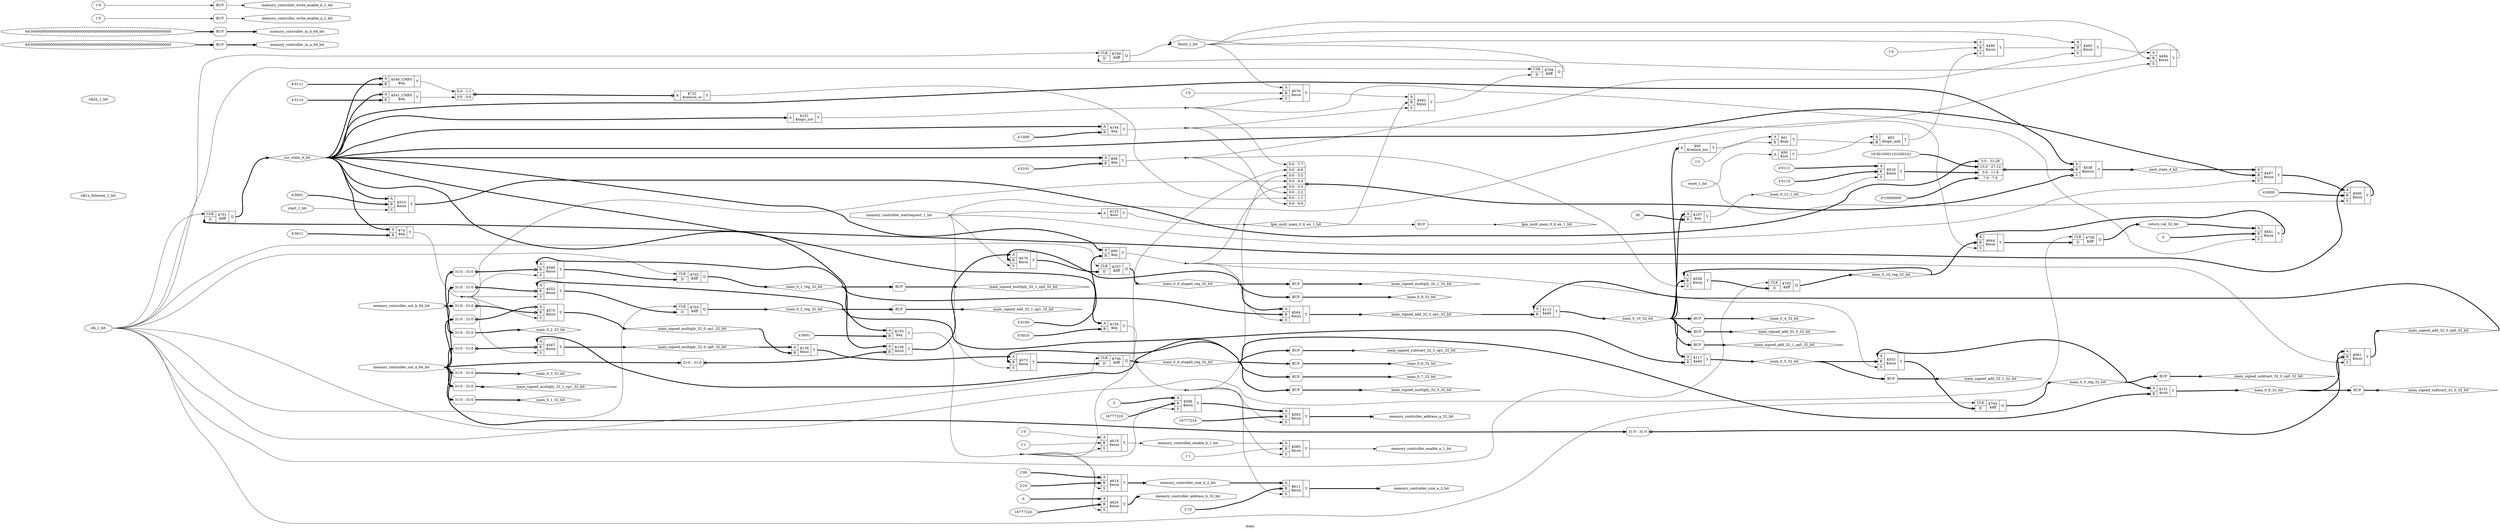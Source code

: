 digraph "main" {
label="main";
rankdir="LR";
remincross=true;
n36 [ shape=octagon, label="clk_1_bit", color="black", fontcolor="black" ];
n37 [ shape=octagon, label="clk1x_follower_1_bit", color="black", fontcolor="black" ];
n38 [ shape=octagon, label="clk2x_1_bit", color="black", fontcolor="black" ];
n39 [ shape=diamond, label="cur_state_4_bit", color="black", fontcolor="black" ];
n40 [ shape=octagon, label="finish_1_bit", color="black", fontcolor="black" ];
n41 [ shape=diamond, label="lpm_mult_main_0_6_en_1_bit", color="black", fontcolor="black" ];
n42 [ shape=diamond, label="lpm_mult_main_0_9_en_1_bit", color="black", fontcolor="black" ];
n43 [ shape=diamond, label="main_0_1_32_bit", color="black", fontcolor="black" ];
n44 [ shape=diamond, label="main_0_10_32_bit", color="black", fontcolor="black" ];
n45 [ shape=diamond, label="main_0_10_reg_32_bit", color="black", fontcolor="black" ];
n46 [ shape=diamond, label="main_0_12_1_bit", color="black", fontcolor="black" ];
n47 [ shape=diamond, label="main_0_1_reg_32_bit", color="black", fontcolor="black" ];
n48 [ shape=diamond, label="main_0_2_32_bit", color="black", fontcolor="black" ];
n49 [ shape=diamond, label="main_0_2_reg_32_bit", color="black", fontcolor="black" ];
n50 [ shape=diamond, label="main_0_3_32_bit", color="black", fontcolor="black" ];
n51 [ shape=diamond, label="main_0_4_32_bit", color="black", fontcolor="black" ];
n52 [ shape=diamond, label="main_0_5_32_bit", color="black", fontcolor="black" ];
n53 [ shape=diamond, label="main_0_5_reg_32_bit", color="black", fontcolor="black" ];
n54 [ shape=diamond, label="main_0_6_32_bit", color="black", fontcolor="black" ];
n55 [ shape=diamond, label="main_0_6_stage0_reg_32_bit", color="black", fontcolor="black" ];
n56 [ shape=diamond, label="main_0_7_32_bit", color="black", fontcolor="black" ];
n57 [ shape=diamond, label="main_0_8_32_bit", color="black", fontcolor="black" ];
n58 [ shape=diamond, label="main_0_9_32_bit", color="black", fontcolor="black" ];
n59 [ shape=diamond, label="main_0_9_stage0_reg_32_bit", color="black", fontcolor="black" ];
n60 [ shape=diamond, label="main_signed_add_32_0_32_bit", color="black", fontcolor="black" ];
n61 [ shape=diamond, label="main_signed_add_32_0_op0_32_bit", color="black", fontcolor="black" ];
n62 [ shape=diamond, label="main_signed_add_32_0_op1_32_bit", color="black", fontcolor="black" ];
n63 [ shape=diamond, label="main_signed_add_32_1_32_bit", color="black", fontcolor="black" ];
n64 [ shape=diamond, label="main_signed_add_32_1_op0_32_bit", color="black", fontcolor="black" ];
n65 [ shape=diamond, label="main_signed_add_32_1_op1_32_bit", color="black", fontcolor="black" ];
n66 [ shape=diamond, label="main_signed_multiply_32_0_32_bit", color="black", fontcolor="black" ];
n67 [ shape=diamond, label="main_signed_multiply_32_0_op0_32_bit", color="black", fontcolor="black" ];
n68 [ shape=diamond, label="main_signed_multiply_32_0_op1_32_bit", color="black", fontcolor="black" ];
n69 [ shape=diamond, label="main_signed_multiply_32_1_32_bit", color="black", fontcolor="black" ];
n70 [ shape=diamond, label="main_signed_multiply_32_1_op0_32_bit", color="black", fontcolor="black" ];
n71 [ shape=diamond, label="main_signed_multiply_32_1_op1_32_bit", color="black", fontcolor="black" ];
n72 [ shape=diamond, label="main_signed_subtract_32_0_32_bit", color="black", fontcolor="black" ];
n73 [ shape=diamond, label="main_signed_subtract_32_0_op0_32_bit", color="black", fontcolor="black" ];
n74 [ shape=diamond, label="main_signed_subtract_32_0_op1_32_bit", color="black", fontcolor="black" ];
n75 [ shape=octagon, label="memory_controller_address_a_32_bit", color="black", fontcolor="black" ];
n76 [ shape=octagon, label="memory_controller_address_b_32_bit", color="black", fontcolor="black" ];
n77 [ shape=octagon, label="memory_controller_enable_a_1_bit", color="black", fontcolor="black" ];
n78 [ shape=octagon, label="memory_controller_enable_b_1_bit", color="black", fontcolor="black" ];
n79 [ shape=octagon, label="memory_controller_in_a_64_bit", color="black", fontcolor="black" ];
n80 [ shape=octagon, label="memory_controller_in_b_64_bit", color="black", fontcolor="black" ];
n81 [ shape=octagon, label="memory_controller_out_a_64_bit", color="black", fontcolor="black" ];
n82 [ shape=octagon, label="memory_controller_out_b_64_bit", color="black", fontcolor="black" ];
n83 [ shape=octagon, label="memory_controller_size_a_2_bit", color="black", fontcolor="black" ];
n84 [ shape=octagon, label="memory_controller_size_b_2_bit", color="black", fontcolor="black" ];
n85 [ shape=octagon, label="memory_controller_waitrequest_1_bit", color="black", fontcolor="black" ];
n86 [ shape=octagon, label="memory_controller_write_enable_a_1_bit", color="black", fontcolor="black" ];
n87 [ shape=octagon, label="memory_controller_write_enable_b_1_bit", color="black", fontcolor="black" ];
n88 [ shape=diamond, label="next_state_4_bit", color="black", fontcolor="black" ];
n89 [ shape=octagon, label="reset_1_bit", color="black", fontcolor="black" ];
n90 [ shape=octagon, label="return_val_32_bit", color="black", fontcolor="black" ];
n91 [ shape=octagon, label="start_1_bit", color="black", fontcolor="black" ];
c95 [ shape=record, label="{{<p92> A|<p93> B}|$113\n$add|{<p94> Y}}" ];
c96 [ shape=record, label="{{<p92> A|<p93> B}|$117\n$add|{<p94> Y}}" ];
c97 [ shape=record, label="{{<p92> A}|$722\n$reduce_or|{<p94> Y}}" ];
x0 [ shape=record, style=rounded, label="<s1> 0:0 - 1:1 |<s0> 0:0 - 0:0 " ];
x0:e -> c97:p92:w [arrowhead=odiamond, arrowtail=odiamond, dir=both, color="black", style="setlinewidth(3)", label=""];
v1 [ label="4'0101" ];
c98 [ shape=record, label="{{<p92> A|<p93> B}|$58\n$eq|{<p94> Y}}" ];
c99 [ shape=record, label="{{<p92> A}|$59\n$not|{<p94> Y}}" ];
v2 [ label="4'0011" ];
c100 [ shape=record, label="{{<p92> A|<p93> B}|$74\n$eq|{<p94> Y}}" ];
v3 [ label="4'0100" ];
c101 [ shape=record, label="{{<p92> A|<p93> B}|$90\n$eq|{<p94> Y}}" ];
v4 [ label="30" ];
c102 [ shape=record, label="{{<p92> A|<p93> B}|$107\n$eq|{<p94> Y}}" ];
c103 [ shape=record, label="{{<p92> A}|$123\n$not|{<p94> Y}}" ];
c104 [ shape=record, label="{{<p92> A}|$141\n$logic_not|{<p94> Y}}" ];
v5 [ label="4'1000" ];
c105 [ shape=record, label="{{<p92> A|<p93> B}|$144\n$eq|{<p94> Y}}" ];
v6 [ label="4'0001" ];
c106 [ shape=record, label="{{<p92> A|<p93> B}|$153\n$eq|{<p94> Y}}" ];
v7 [ label="4'0010" ];
c107 [ shape=record, label="{{<p92> A|<p93> B}|$154\n$eq|{<p94> Y}}" ];
v8 [ label="1'x" ];
c108 [ shape=record, label="{{<p92> A|<p93> B}|$61\n$eqx|{<p94> Y}}" ];
c109 [ shape=record, label="{{<p92> A|<p93> B}|$62\n$logic_and|{<p94> Y}}" ];
c110 [ shape=record, label="{{<p92> A|<p93> B}|$126\n$mul|{<p94> Y}}" ];
c111 [ shape=record, label="{{<p92> A|<p93> B}|$138\n$mul|{<p94> Y}}" ];
x9 [ shape=record, style=rounded, label="<s0> 31:0 - 31:0 " ];
x9:e -> c111:p93:w [arrowhead=odiamond, arrowtail=odiamond, dir=both, color="black", style="setlinewidth(3)", label=""];
c115 [ shape=record, label="{{<p112> CLK|<p113> D}|$700\n$dff|{<p114> Q}}" ];
c116 [ shape=record, label="{{<p112> CLK|<p113> D}|$701\n$dff|{<p114> Q}}" ];
c117 [ shape=record, label="{{<p112> CLK|<p113> D}|$702\n$dff|{<p114> Q}}" ];
c118 [ shape=record, label="{{<p112> CLK|<p113> D}|$703\n$dff|{<p114> Q}}" ];
c119 [ shape=record, label="{{<p112> CLK|<p113> D}|$704\n$dff|{<p114> Q}}" ];
c120 [ shape=record, label="{{<p112> CLK|<p113> D}|$705\n$dff|{<p114> Q}}" ];
c121 [ shape=record, label="{{<p112> CLK|<p113> D}|$706\n$dff|{<p114> Q}}" ];
c122 [ shape=record, label="{{<p112> CLK|<p113> D}|$707\n$dff|{<p114> Q}}" ];
c123 [ shape=record, label="{{<p112> CLK|<p113> D}|$708\n$dff|{<p114> Q}}" ];
c124 [ shape=record, label="{{<p112> CLK|<p113> D}|$709\n$dff|{<p114> Q}}" ];
v10 [ label="1'0" ];
c126 [ shape=record, label="{{<p92> A|<p93> B|<p125> S}|$490\n$mux|{<p94> Y}}" ];
c127 [ shape=record, label="{{<p92> A|<p93> B|<p125> S}|$492\n$mux|{<p94> Y}}" ];
c128 [ shape=record, label="{{<p92> A|<p93> B|<p125> S}|$494\n$mux|{<p94> Y}}" ];
c129 [ shape=record, label="{{<p92> A|<p93> B|<p125> S}|$497\n$mux|{<p94> Y}}" ];
v11 [ label="4'0000" ];
c130 [ shape=record, label="{{<p92> A|<p93> B|<p125> S}|$500\n$mux|{<p94> Y}}" ];
v12 [ label="4'0111" ];
v13 [ label="4'0110" ];
c131 [ shape=record, label="{{<p92> A|<p93> B|<p125> S}|$519\n$mux|{<p94> Y}}" ];
v14 [ label="4'0001" ];
c132 [ shape=record, label="{{<p92> A|<p93> B|<p125> S}|$533\n$mux|{<p94> Y}}" ];
v16 [ label="16'0010001101000101" ];
v17 [ label="8'10000000" ];
c133 [ shape=record, label="{{<p92> A|<p93> B|<p125> S}|$538\n$pmux|{<p94> Y}}" ];
x15 [ shape=record, style=rounded, label="<s3> 3:0 - 31:28 |<s2> 15:0 - 27:12 |<s1> 3:0 - 11:8 |<s0> 7:0 - 7:0 " ];
x15:e -> c133:p93:w [arrowhead=odiamond, arrowtail=odiamond, dir=both, color="black", style="setlinewidth(3)", label=""];
x18 [ shape=record, style=rounded, label="<s7> 0:0 - 7:7 |<s6> 0:0 - 6:6 |<s5> 0:0 - 5:5 |<s4> 0:0 - 4:4 |<s3> 0:0 - 3:3 |<s2> 0:0 - 2:2 |<s1> 0:0 - 1:1 |<s0> 0:0 - 0:0 " ];
x18:e -> c133:p125:w [arrowhead=odiamond, arrowtail=odiamond, dir=both, color="black", style="setlinewidth(3)", label=""];
v19 [ label="4'0111" ];
c134 [ shape=record, label="{{<p92> A|<p93> B}|$540_CMP0\n$eq|{<p94> Y}}" ];
v20 [ label="4'0110" ];
c135 [ shape=record, label="{{<p92> A|<p93> B}|$541_CMP0\n$eq|{<p94> Y}}" ];
c136 [ shape=record, label="{{<p92> A|<p93> B|<p125> S}|$549\n$mux|{<p94> Y}}" ];
x21 [ shape=record, style=rounded, label="<s0> 31:0 - 31:0 " ];
x21:e -> c136:p93:w [arrowhead=odiamond, arrowtail=odiamond, dir=both, color="black", style="setlinewidth(3)", label=""];
c137 [ shape=record, label="{{<p92> A|<p93> B|<p125> S}|$552\n$mux|{<p94> Y}}" ];
x22 [ shape=record, style=rounded, label="<s0> 31:0 - 31:0 " ];
x22:e -> c137:p93:w [arrowhead=odiamond, arrowtail=odiamond, dir=both, color="black", style="setlinewidth(3)", label=""];
c138 [ shape=record, label="{{<p92> A|<p93> B|<p125> S}|$555\n$mux|{<p94> Y}}" ];
c139 [ shape=record, label="{{<p92> A|<p93> B|<p125> S}|$558\n$mux|{<p94> Y}}" ];
c140 [ shape=record, label="{{<p92> A|<p93> B|<p125> S}|$561\n$mux|{<p94> Y}}" ];
x23 [ shape=record, style=rounded, label="<s0> 31:0 - 31:0 " ];
x23:e -> c140:p93:w [arrowhead=odiamond, arrowtail=odiamond, dir=both, color="black", style="setlinewidth(3)", label=""];
c141 [ shape=record, label="{{<p92> A|<p93> B|<p125> S}|$564\n$mux|{<p94> Y}}" ];
c142 [ shape=record, label="{{<p92> A|<p93> B|<p125> S}|$567\n$mux|{<p94> Y}}" ];
x24 [ shape=record, style=rounded, label="<s0> 31:0 - 31:0 " ];
x24:e -> c142:p93:w [arrowhead=odiamond, arrowtail=odiamond, dir=both, color="black", style="setlinewidth(3)", label=""];
c143 [ shape=record, label="{{<p92> A|<p93> B|<p125> S}|$570\n$mux|{<p94> Y}}" ];
x25 [ shape=record, style=rounded, label="<s0> 31:0 - 31:0 " ];
x25:e -> c143:p92:w [arrowhead=odiamond, arrowtail=odiamond, dir=both, color="black", style="setlinewidth(3)", label=""];
x26 [ shape=record, style=rounded, label="<s0> 31:0 - 31:0 " ];
x26:e -> c143:p93:w [arrowhead=odiamond, arrowtail=odiamond, dir=both, color="black", style="setlinewidth(3)", label=""];
c144 [ shape=record, label="{{<p92> A|<p93> B|<p125> S}|$573\n$mux|{<p94> Y}}" ];
c145 [ shape=record, label="{{<p92> A|<p93> B|<p125> S}|$576\n$mux|{<p94> Y}}" ];
v27 [ label="1'0" ];
c146 [ shape=record, label="{{<p92> A|<p93> B|<p125> S}|$579\n$mux|{<p94> Y}}" ];
c147 [ shape=record, label="{{<p92> A|<p93> B|<p125> S}|$582\n$mux|{<p94> Y}}" ];
v28 [ label="1'1" ];
c148 [ shape=record, label="{{<p92> A|<p93> B|<p125> S}|$585\n$mux|{<p94> Y}}" ];
v29 [ label="16777224" ];
c149 [ shape=record, label="{{<p92> A|<p93> B|<p125> S}|$593\n$mux|{<p94> Y}}" ];
v30 [ label="0" ];
v31 [ label="16777216" ];
c150 [ shape=record, label="{{<p92> A|<p93> B|<p125> S}|$596\n$mux|{<p94> Y}}" ];
v32 [ label="2'10" ];
c151 [ shape=record, label="{{<p92> A|<p93> B|<p125> S}|$611\n$mux|{<p94> Y}}" ];
v33 [ label="2'00" ];
v34 [ label="2'10" ];
c152 [ shape=record, label="{{<p92> A|<p93> B|<p125> S}|$614\n$mux|{<p94> Y}}" ];
v35 [ label="1'0" ];
v36 [ label="1'1" ];
c153 [ shape=record, label="{{<p92> A|<p93> B|<p125> S}|$619\n$mux|{<p94> Y}}" ];
v37 [ label="0" ];
v38 [ label="16777220" ];
c154 [ shape=record, label="{{<p92> A|<p93> B|<p125> S}|$624\n$mux|{<p94> Y}}" ];
v39 [ label="0" ];
c155 [ shape=record, label="{{<p92> A|<p93> B|<p125> S}|$641\n$mux|{<p94> Y}}" ];
c156 [ shape=record, label="{{<p92> A|<p93> B|<p125> S}|$644\n$mux|{<p94> Y}}" ];
c157 [ shape=record, label="{{<p92> A}|$60\n$reduce_xor|{<p94> Y}}" ];
c158 [ shape=record, label="{{<p92> A|<p93> B}|$131\n$sub|{<p94> Y}}" ];
x40 [shape=box, style=rounded, label="BUF"];
x41 [ shape=record, style=rounded, label="<s0> 31:0 - 31:0 " ];
x42 [ shape=record, style=rounded, label="<s0> 31:0 - 31:0 " ];
x43 [ shape=record, style=rounded, label="<s0> 31:0 - 31:0 " ];
x44 [shape=box, style=rounded, label="BUF"];
x45 [shape=box, style=rounded, label="BUF"];
x46 [shape=box, style=rounded, label="BUF"];
x47 [shape=box, style=rounded, label="BUF"];
x48 [shape=box, style=rounded, label="BUF"];
x49 [shape=box, style=rounded, label="BUF"];
x50 [shape=box, style=rounded, label="BUF"];
x51 [shape=box, style=rounded, label="BUF"];
x52 [shape=box, style=rounded, label="BUF"];
x53 [shape=box, style=rounded, label="BUF"];
x54 [shape=box, style=rounded, label="BUF"];
x55 [ shape=record, style=rounded, label="<s0> 31:0 - 31:0 " ];
x56 [shape=box, style=rounded, label="BUF"];
x57 [shape=box, style=rounded, label="BUF"];
x58 [shape=box, style=rounded, label="BUF"];
v59 [ label="64'0000000000000000000000000000000000000000000000000000000000000000" ];
x60 [shape=box, style=rounded, label="BUF"];
v61 [ label="64'0000000000000000000000000000000000000000000000000000000000000000" ];
x62 [shape=box, style=rounded, label="BUF"];
v63 [ label="1'0" ];
x64 [shape=box, style=rounded, label="BUF"];
v65 [ label="1'0" ];
x66 [shape=box, style=rounded, label="BUF"];
c156:p94:e -> c124:p113:w [color="black", style="setlinewidth(3)", label=""];
c147:p94:e -> c123:p113:w [color="black", label=""];
c150:p94:e -> c149:p92:w [color="black", style="setlinewidth(3)", label=""];
c132:p94:e -> x15:s3:w [color="black", style="setlinewidth(3)", label=""];
c131:p94:e -> x15:s1:w [color="black", style="setlinewidth(3)", label=""];
c97:p94:e -> x18:s1:w [color="black", label=""];
n16 [ shape=point ];
c98:p94:e -> n16:w [color="black", label=""];
n16:e -> c127:p125:w [color="black", label=""];
n16:e -> c139:p125:w [color="black", label=""];
n16:e -> x18:s2:w [color="black", label=""];
c99:p94:e -> c109:p92:w [color="black", label=""];
n18 [ shape=point ];
c100:p94:e -> n18:w [color="black", label=""];
n18:e -> c136:p125:w [color="black", label=""];
n18:e -> c137:p125:w [color="black", label=""];
n18:e -> c142:p125:w [color="black", label=""];
n18:e -> c143:p125:w [color="black", label=""];
n18:e -> x18:s4:w [color="black", label=""];
n19 [ shape=point ];
c101:p94:e -> n19:w [color="black", label=""];
n19:e -> c138:p125:w [color="black", label=""];
n19:e -> c140:p125:w [color="black", label=""];
n19:e -> c141:p125:w [color="black", label=""];
n19:e -> x18:s3:w [color="black", label=""];
c130:p94:e -> c116:p113:w [color="black", style="setlinewidth(3)", label=""];
n20 [ shape=point ];
c104:p94:e -> n20:w [color="black", label=""];
n20:e -> c146:p125:w [color="black", label=""];
n20:e -> c155:p125:w [color="black", label=""];
n20:e -> x18:s7:w [color="black", label=""];
n21 [ shape=point ];
c105:p94:e -> n21:w [color="black", label=""];
n21:e -> c147:p125:w [color="black", label=""];
n21:e -> c156:p125:w [color="black", label=""];
n21:e -> x18:s0:w [color="black", label=""];
n22 [ shape=point ];
c106:p94:e -> n22:w [color="black", label=""];
n22:e -> c150:p125:w [color="black", label=""];
n22:e -> c152:p125:w [color="black", label=""];
n22:e -> c153:p125:w [color="black", label=""];
n22:e -> c154:p125:w [color="black", label=""];
n22:e -> x18:s6:w [color="black", label=""];
n23 [ shape=point ];
c107:p94:e -> n23:w [color="black", label=""];
n23:e -> c148:p125:w [color="black", label=""];
n23:e -> c149:p125:w [color="black", label=""];
n23:e -> c151:p125:w [color="black", label=""];
n23:e -> x18:s5:w [color="black", label=""];
c108:p94:e -> c109:p93:w [color="black", label=""];
c109:p94:e -> c126:p125:w [color="black", label=""];
c110:p94:e -> c144:p92:w [color="black", style="setlinewidth(3)", label=""];
c111:p94:e -> c145:p92:w [color="black", style="setlinewidth(3)", label=""];
c126:p94:e -> c127:p93:w [color="black", label=""];
c127:p94:e -> c128:p92:w [color="black", label=""];
c128:p94:e -> c115:p113:w [color="black", label=""];
c129:p94:e -> c130:p92:w [color="black", style="setlinewidth(3)", label=""];
c134:p94:e -> x0:s1:w [color="black", label=""];
c135:p94:e -> x0:s0:w [color="black", label=""];
c146:p94:e -> c147:p92:w [color="black", label=""];
c155:p94:e -> c156:p92:w [color="black", style="setlinewidth(3)", label=""];
c157:p94:e -> c108:p92:w [color="black", label=""];
n36:e -> c115:p112:w [color="black", label=""];
n36:e -> c116:p112:w [color="black", label=""];
n36:e -> c117:p112:w [color="black", label=""];
n36:e -> c118:p112:w [color="black", label=""];
n36:e -> c119:p112:w [color="black", label=""];
n36:e -> c120:p112:w [color="black", label=""];
n36:e -> c121:p112:w [color="black", label=""];
n36:e -> c122:p112:w [color="black", label=""];
n36:e -> c123:p112:w [color="black", label=""];
n36:e -> c124:p112:w [color="black", label=""];
c116:p114:e -> n39:w [color="black", style="setlinewidth(3)", label=""];
n39:e -> c100:p92:w [color="black", style="setlinewidth(3)", label=""];
n39:e -> c101:p92:w [color="black", style="setlinewidth(3)", label=""];
n39:e -> c104:p92:w [color="black", style="setlinewidth(3)", label=""];
n39:e -> c105:p92:w [color="black", style="setlinewidth(3)", label=""];
n39:e -> c106:p92:w [color="black", style="setlinewidth(3)", label=""];
n39:e -> c107:p92:w [color="black", style="setlinewidth(3)", label=""];
n39:e -> c129:p93:w [color="black", style="setlinewidth(3)", label=""];
n39:e -> c132:p92:w [color="black", style="setlinewidth(3)", label=""];
n39:e -> c133:p92:w [color="black", style="setlinewidth(3)", label=""];
n39:e -> c134:p92:w [color="black", style="setlinewidth(3)", label=""];
n39:e -> c135:p92:w [color="black", style="setlinewidth(3)", label=""];
n39:e -> c98:p92:w [color="black", style="setlinewidth(3)", label=""];
c139:p94:e -> c120:p113:w [color="black", style="setlinewidth(3)", label=""];
c115:p114:e -> n40:w [color="black", label=""];
c123:p114:e -> n40:w [color="black", label=""];
n40:e -> c126:p92:w [color="black", label=""];
n40:e -> c127:p92:w [color="black", label=""];
n40:e -> c128:p93:w [color="black", label=""];
n40:e -> c146:p92:w [color="black", label=""];
c103:p94:e -> n41:w [color="black", label=""];
n41:e -> c147:p93:w [color="black", label=""];
n41:e -> x40:w:w [color="black", label=""];
x40:e:e -> n42:w [color="black", label=""];
x41:e -> n43:w [color="black", style="setlinewidth(3)", label=""];
c95:p94:e -> n44:w [color="black", style="setlinewidth(3)", label=""];
n44:e -> c102:p92:w [color="black", style="setlinewidth(3)", label=""];
n44:e -> c139:p93:w [color="black", style="setlinewidth(3)", label=""];
n44:e -> c157:p92:w [color="black", style="setlinewidth(3)", label=""];
n44:e -> c96:p92:w [color="black", style="setlinewidth(3)", label=""];
n44:e -> x44:w:w [color="black", style="setlinewidth(3)", label=""];
n44:e -> x48:w:w [color="black", style="setlinewidth(3)", label=""];
n44:e -> x50:w:w [color="black", style="setlinewidth(3)", label=""];
c120:p114:e -> n45:w [color="black", style="setlinewidth(3)", label=""];
n45:e -> c139:p92:w [color="black", style="setlinewidth(3)", label=""];
n45:e -> c156:p93:w [color="black", style="setlinewidth(3)", label=""];
c102:p94:e -> n46:w [color="black", label=""];
n46:e -> c131:p125:w [color="black", label=""];
c117:p114:e -> n47:w [color="black", style="setlinewidth(3)", label=""];
n47:e -> c111:p92:w [color="black", style="setlinewidth(3)", label=""];
n47:e -> c136:p92:w [color="black", style="setlinewidth(3)", label=""];
n47:e -> c141:p93:w [color="black", style="setlinewidth(3)", label=""];
n47:e -> x54:w:w [color="black", style="setlinewidth(3)", label=""];
x42:e -> n48:w [color="black", style="setlinewidth(3)", label=""];
c118:p114:e -> n49:w [color="black", style="setlinewidth(3)", label=""];
n49:e -> c137:p92:w [color="black", style="setlinewidth(3)", label=""];
n49:e -> c96:p93:w [color="black", style="setlinewidth(3)", label=""];
n49:e -> x51:w:w [color="black", style="setlinewidth(3)", label=""];
c136:p94:e -> c117:p113:w [color="black", style="setlinewidth(3)", label=""];
x43:e -> n50:w [color="black", style="setlinewidth(3)", label=""];
x44:e:e -> n51:w [color="black", style="setlinewidth(3)", label=""];
c96:p94:e -> n52:w [color="black", style="setlinewidth(3)", label=""];
n52:e -> c138:p93:w [color="black", style="setlinewidth(3)", label=""];
n52:e -> x49:w:w [color="black", style="setlinewidth(3)", label=""];
c119:p114:e -> n53:w [color="black", style="setlinewidth(3)", label=""];
n53:e -> c138:p92:w [color="black", style="setlinewidth(3)", label=""];
n53:e -> c158:p92:w [color="black", style="setlinewidth(3)", label=""];
n53:e -> x57:w:w [color="black", style="setlinewidth(3)", label=""];
x45:e:e -> n54:w [color="black", style="setlinewidth(3)", label=""];
c121:p114:e -> n55:w [color="black", style="setlinewidth(3)", label=""];
n55:e -> c142:p92:w [color="black", style="setlinewidth(3)", label=""];
n55:e -> c144:p93:w [color="black", style="setlinewidth(3)", label=""];
n55:e -> c158:p93:w [color="black", style="setlinewidth(3)", label=""];
n55:e -> x45:w:w [color="black", style="setlinewidth(3)", label=""];
n55:e -> x46:w:w [color="black", style="setlinewidth(3)", label=""];
n55:e -> x52:w:w [color="black", style="setlinewidth(3)", label=""];
n55:e -> x58:w:w [color="black", style="setlinewidth(3)", label=""];
x46:e:e -> n56:w [color="black", style="setlinewidth(3)", label=""];
c158:p94:e -> n57:w [color="black", style="setlinewidth(3)", label=""];
n57:e -> c140:p92:w [color="black", style="setlinewidth(3)", label=""];
n57:e -> x56:w:w [color="black", style="setlinewidth(3)", label=""];
x47:e:e -> n58:w [color="black", style="setlinewidth(3)", label=""];
c122:p114:e -> n59:w [color="black", style="setlinewidth(3)", label=""];
n59:e -> c141:p92:w [color="black", style="setlinewidth(3)", label=""];
n59:e -> c145:p93:w [color="black", style="setlinewidth(3)", label=""];
n59:e -> x47:w:w [color="black", style="setlinewidth(3)", label=""];
n59:e -> x53:w:w [color="black", style="setlinewidth(3)", label=""];
c137:p94:e -> c118:p113:w [color="black", style="setlinewidth(3)", label=""];
x48:e:e -> n60:w [color="black", style="setlinewidth(3)", label=""];
c140:p94:e -> n61:w [color="black", style="setlinewidth(3)", label=""];
n61:e -> c95:p92:w [color="black", style="setlinewidth(3)", label=""];
c141:p94:e -> n62:w [color="black", style="setlinewidth(3)", label=""];
n62:e -> c95:p93:w [color="black", style="setlinewidth(3)", label=""];
x49:e:e -> n63:w [color="black", style="setlinewidth(3)", label=""];
x50:e:e -> n64:w [color="black", style="setlinewidth(3)", label=""];
x51:e:e -> n65:w [color="black", style="setlinewidth(3)", label=""];
x52:e:e -> n66:w [color="black", style="setlinewidth(3)", label=""];
c142:p94:e -> n67:w [color="black", style="setlinewidth(3)", label=""];
n67:e -> c110:p92:w [color="black", style="setlinewidth(3)", label=""];
c143:p94:e -> n68:w [color="black", style="setlinewidth(3)", label=""];
n68:e -> c110:p93:w [color="black", style="setlinewidth(3)", label=""];
x53:e:e -> n69:w [color="black", style="setlinewidth(3)", label=""];
c138:p94:e -> c119:p113:w [color="black", style="setlinewidth(3)", label=""];
x54:e:e -> n70:w [color="black", style="setlinewidth(3)", label=""];
x55:e -> n71:w [color="black", style="setlinewidth(3)", label=""];
x56:e:e -> n72:w [color="black", style="setlinewidth(3)", label=""];
x57:e:e -> n73:w [color="black", style="setlinewidth(3)", label=""];
x58:e:e -> n74:w [color="black", style="setlinewidth(3)", label=""];
c149:p94:e -> n75:w [color="black", style="setlinewidth(3)", label=""];
c154:p94:e -> n76:w [color="black", style="setlinewidth(3)", label=""];
c148:p94:e -> n77:w [color="black", label=""];
c153:p94:e -> n78:w [color="black", label=""];
n78:e -> c148:p92:w [color="black", label=""];
x60:e:e -> n79:w [color="black", style="setlinewidth(3)", label=""];
c144:p94:e -> c121:p113:w [color="black", style="setlinewidth(3)", label=""];
x62:e:e -> n80:w [color="black", style="setlinewidth(3)", label=""];
n81:e -> x21:s0:w [color="black", style="setlinewidth(3)", label=""];
n81:e -> x23:s0:w [color="black", style="setlinewidth(3)", label=""];
n81:e -> x24:s0:w [color="black", style="setlinewidth(3)", label=""];
n81:e -> x25:s0:w [color="black", style="setlinewidth(3)", label=""];
n81:e -> x41:s0:w [color="black", style="setlinewidth(3)", label=""];
n81:e -> x43:s0:w [color="black", style="setlinewidth(3)", label=""];
n81:e -> x55:s0:w [color="black", style="setlinewidth(3)", label=""];
n81:e -> x9:s0:w [color="black", style="setlinewidth(3)", label=""];
n82:e -> x22:s0:w [color="black", style="setlinewidth(3)", label=""];
n82:e -> x26:s0:w [color="black", style="setlinewidth(3)", label=""];
n82:e -> x42:s0:w [color="black", style="setlinewidth(3)", label=""];
c151:p94:e -> n83:w [color="black", style="setlinewidth(3)", label=""];
c152:p94:e -> n84:w [color="black", style="setlinewidth(3)", label=""];
n84:e -> c151:p92:w [color="black", style="setlinewidth(3)", label=""];
n85:e -> c103:p92:w [color="black", label=""];
n85:e -> c128:p125:w [color="black", label=""];
n85:e -> c129:p125:w [color="black", label=""];
n85:e -> c144:p125:w [color="black", label=""];
n85:e -> c145:p125:w [color="black", label=""];
x64:e:e -> n86:w [color="black", label=""];
x66:e:e -> n87:w [color="black", label=""];
c133:p94:e -> n88:w [color="black", style="setlinewidth(3)", label=""];
n88:e -> c129:p92:w [color="black", style="setlinewidth(3)", label=""];
n89:e -> c130:p125:w [color="black", label=""];
n89:e -> c99:p92:w [color="black", label=""];
c145:p94:e -> c122:p113:w [color="black", style="setlinewidth(3)", label=""];
c124:p114:e -> n90:w [color="black", style="setlinewidth(3)", label=""];
n90:e -> c155:p92:w [color="black", style="setlinewidth(3)", label=""];
n91:e -> c132:p125:w [color="black", label=""];
v1:e -> c98:p93:w [color="black", style="setlinewidth(3)", label=""];
v10:e -> c126:p93:w [color="black", label=""];
v11:e -> c130:p93:w [color="black", style="setlinewidth(3)", label=""];
v12:e -> c131:p92:w [color="black", style="setlinewidth(3)", label=""];
v13:e -> c131:p93:w [color="black", style="setlinewidth(3)", label=""];
v14:e -> c132:p93:w [color="black", style="setlinewidth(3)", label=""];
v16:e -> x15:s2:w [color="black", style="setlinewidth(3)", label=""];
v17:e -> x15:s0:w [color="black", style="setlinewidth(3)", label=""];
v19:e -> c134:p93:w [color="black", style="setlinewidth(3)", label=""];
v2:e -> c100:p93:w [color="black", style="setlinewidth(3)", label=""];
v20:e -> c135:p93:w [color="black", style="setlinewidth(3)", label=""];
v27:e -> c146:p93:w [color="black", label=""];
v28:e -> c148:p93:w [color="black", label=""];
v29:e -> c149:p93:w [color="black", style="setlinewidth(3)", label=""];
v3:e -> c101:p93:w [color="black", style="setlinewidth(3)", label=""];
v30:e -> c150:p92:w [color="black", style="setlinewidth(3)", label=""];
v31:e -> c150:p93:w [color="black", style="setlinewidth(3)", label=""];
v32:e -> c151:p93:w [color="black", style="setlinewidth(3)", label=""];
v33:e -> c152:p92:w [color="black", style="setlinewidth(3)", label=""];
v34:e -> c152:p93:w [color="black", style="setlinewidth(3)", label=""];
v35:e -> c153:p92:w [color="black", label=""];
v36:e -> c153:p93:w [color="black", label=""];
v37:e -> c154:p92:w [color="black", style="setlinewidth(3)", label=""];
v38:e -> c154:p93:w [color="black", style="setlinewidth(3)", label=""];
v39:e -> c155:p93:w [color="black", style="setlinewidth(3)", label=""];
v4:e -> c102:p93:w [color="black", style="setlinewidth(3)", label=""];
v5:e -> c105:p93:w [color="black", style="setlinewidth(3)", label=""];
v59:e -> x60:w:w [color="black", style="setlinewidth(3)", label=""];
v6:e -> c106:p93:w [color="black", style="setlinewidth(3)", label=""];
v61:e -> x62:w:w [color="black", style="setlinewidth(3)", label=""];
v63:e -> x64:w:w [color="black", label=""];
v65:e -> x66:w:w [color="black", label=""];
v7:e -> c107:p93:w [color="black", style="setlinewidth(3)", label=""];
v8:e -> c108:p93:w [color="black", label=""];
}
